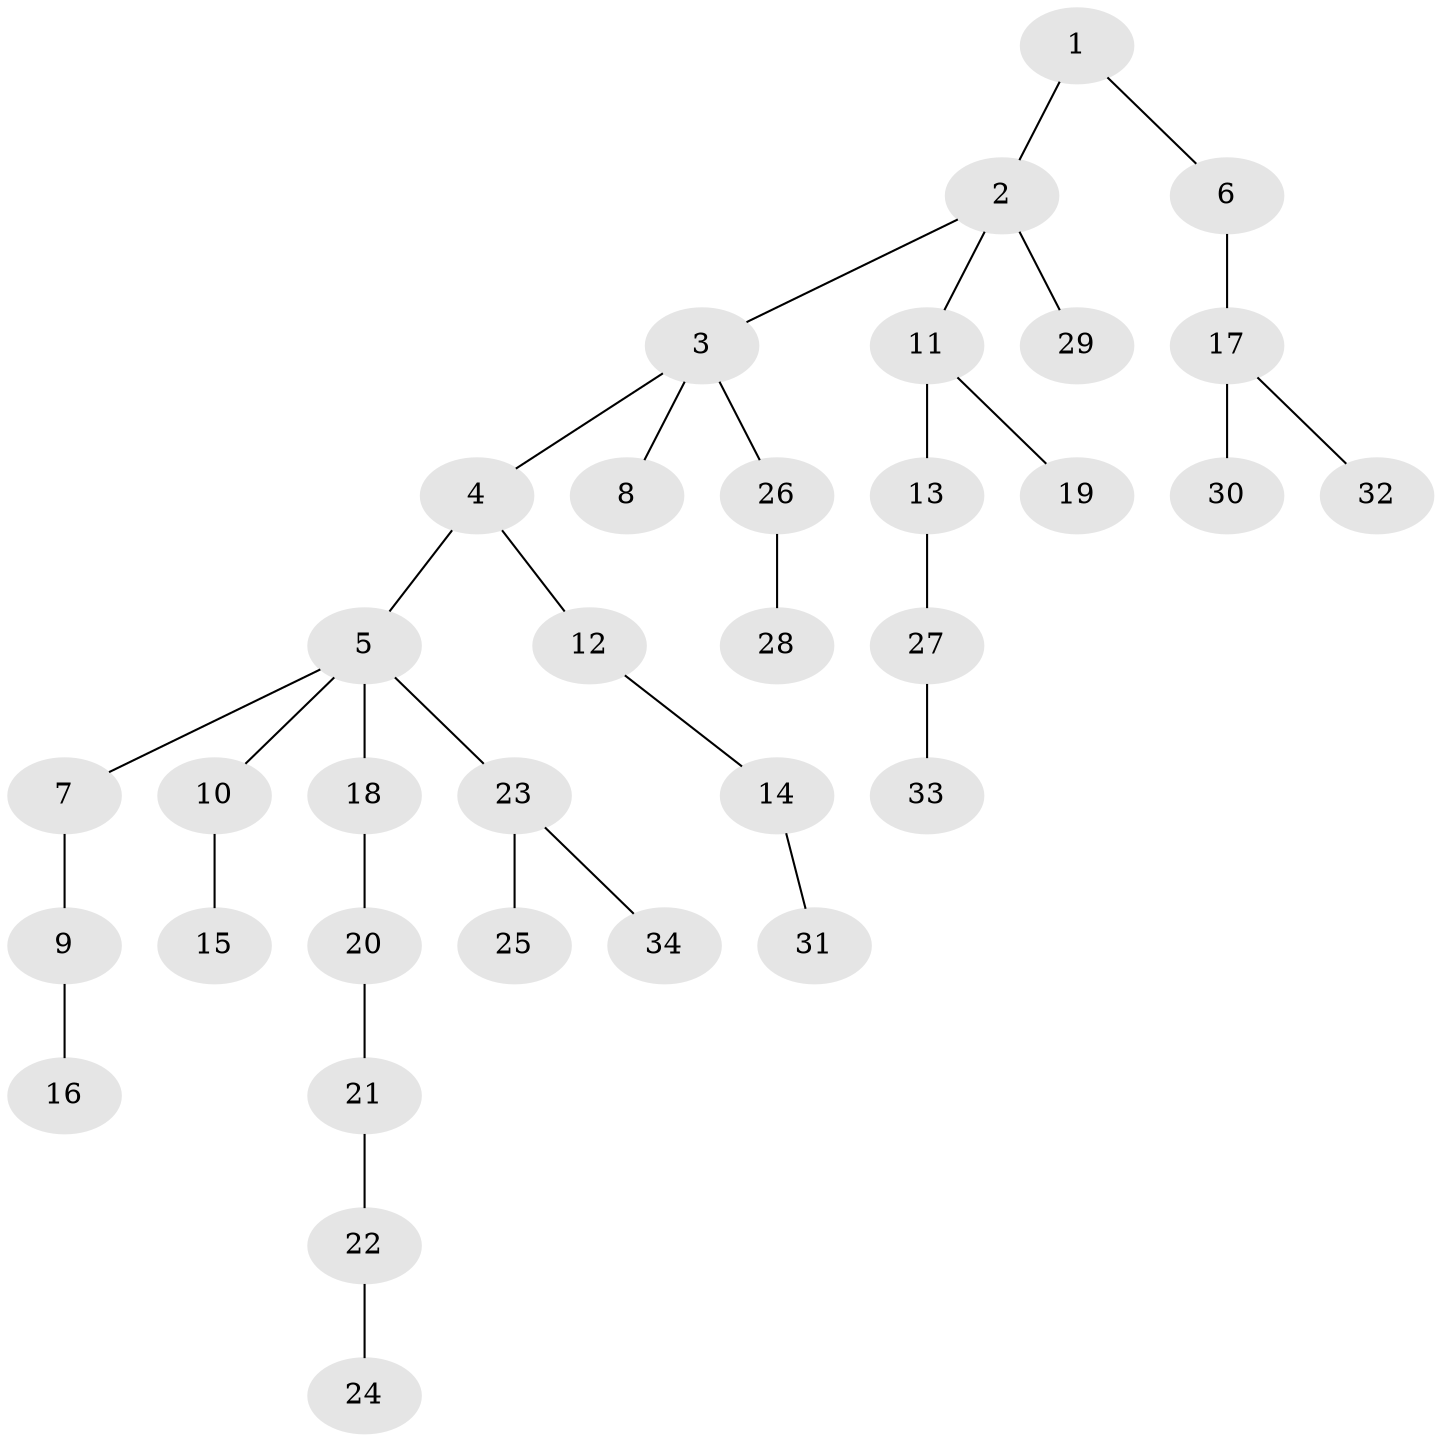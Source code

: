// original degree distribution, {3: 0.10975609756097561, 6: 0.036585365853658534, 5: 0.024390243902439025, 4: 0.036585365853658534, 2: 0.2926829268292683, 7: 0.012195121951219513, 1: 0.4878048780487805}
// Generated by graph-tools (version 1.1) at 2025/51/03/04/25 22:51:36]
// undirected, 34 vertices, 33 edges
graph export_dot {
  node [color=gray90,style=filled];
  1;
  2;
  3;
  4;
  5;
  6;
  7;
  8;
  9;
  10;
  11;
  12;
  13;
  14;
  15;
  16;
  17;
  18;
  19;
  20;
  21;
  22;
  23;
  24;
  25;
  26;
  27;
  28;
  29;
  30;
  31;
  32;
  33;
  34;
  1 -- 2 [weight=1.0];
  1 -- 6 [weight=1.0];
  2 -- 3 [weight=1.0];
  2 -- 11 [weight=1.0];
  2 -- 29 [weight=1.0];
  3 -- 4 [weight=1.0];
  3 -- 8 [weight=1.0];
  3 -- 26 [weight=1.0];
  4 -- 5 [weight=1.0];
  4 -- 12 [weight=1.0];
  5 -- 7 [weight=1.0];
  5 -- 10 [weight=1.0];
  5 -- 18 [weight=1.0];
  5 -- 23 [weight=1.0];
  6 -- 17 [weight=3.0];
  7 -- 9 [weight=1.0];
  9 -- 16 [weight=1.0];
  10 -- 15 [weight=1.0];
  11 -- 13 [weight=3.0];
  11 -- 19 [weight=1.0];
  12 -- 14 [weight=1.0];
  13 -- 27 [weight=1.0];
  14 -- 31 [weight=1.0];
  17 -- 30 [weight=1.0];
  17 -- 32 [weight=1.0];
  18 -- 20 [weight=1.0];
  20 -- 21 [weight=2.0];
  21 -- 22 [weight=1.0];
  22 -- 24 [weight=1.0];
  23 -- 25 [weight=1.0];
  23 -- 34 [weight=1.0];
  26 -- 28 [weight=1.0];
  27 -- 33 [weight=1.0];
}
